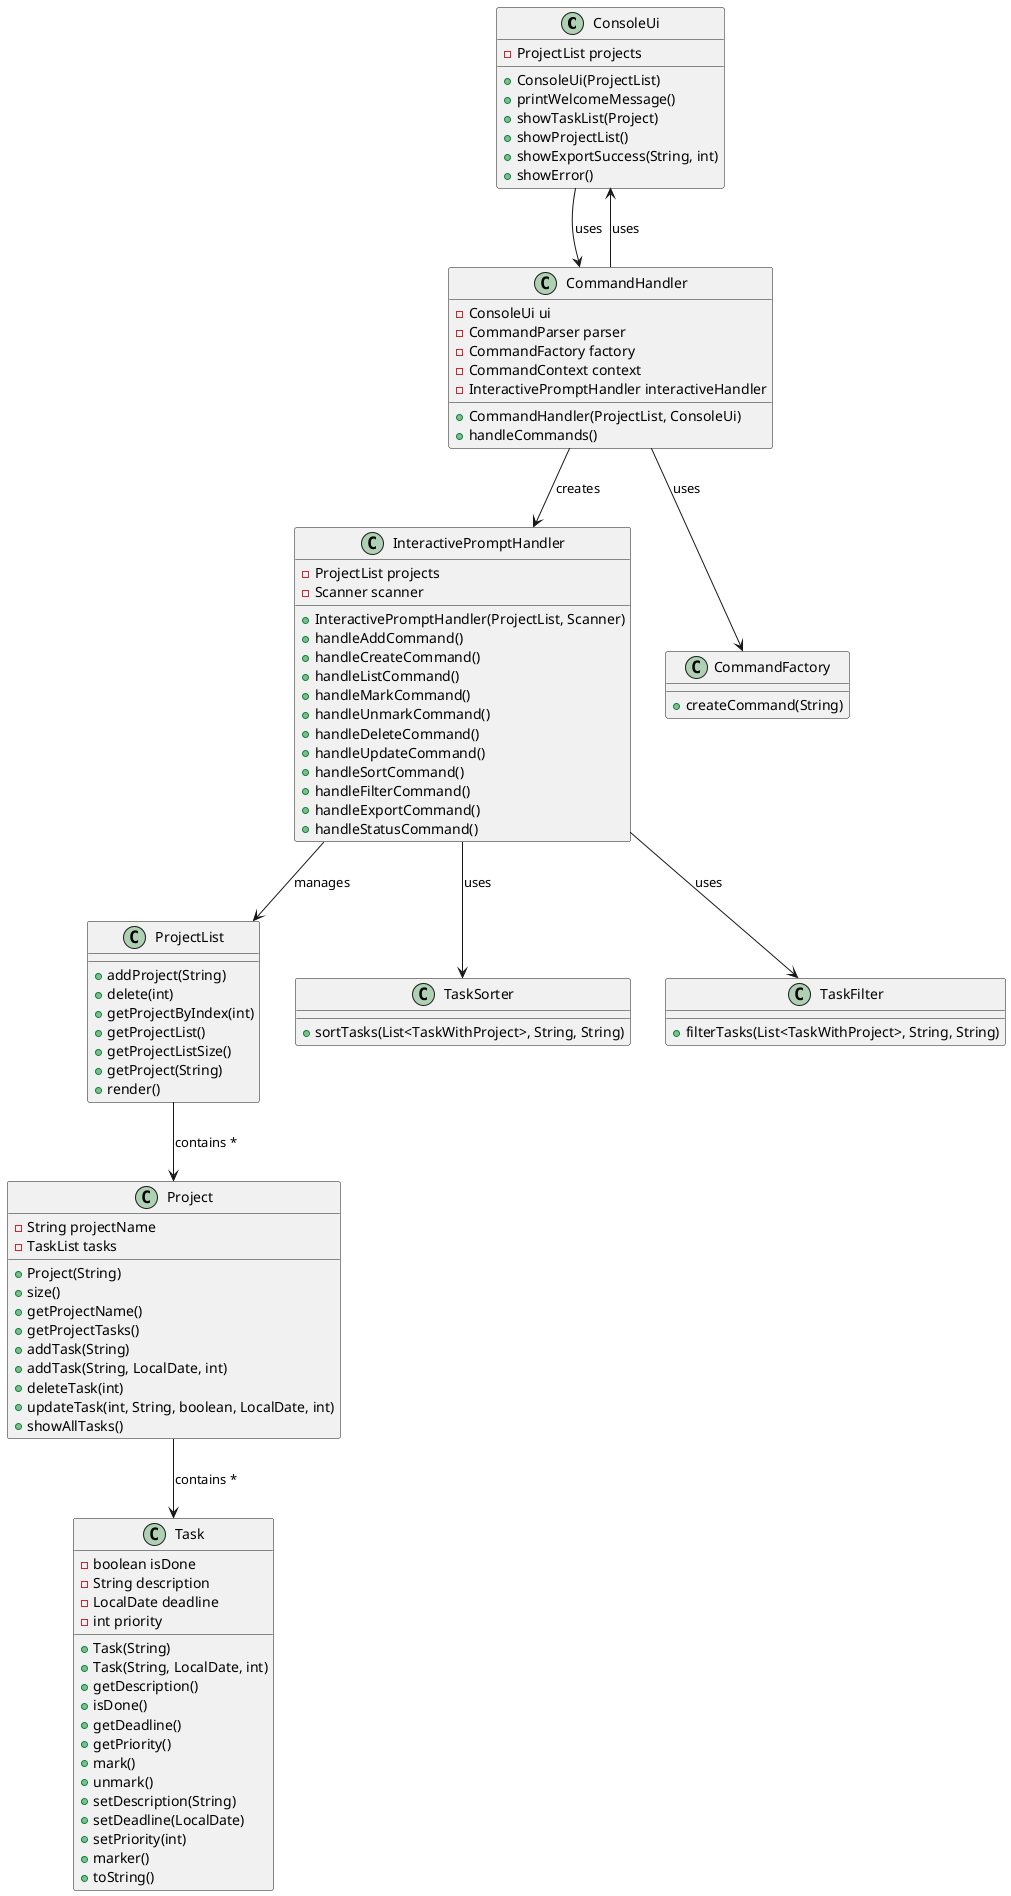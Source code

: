 @startuml Architecture Diagram

class ConsoleUi {
    -ProjectList projects
    +ConsoleUi(ProjectList)
    +printWelcomeMessage()
    +showTaskList(Project)
    +showProjectList()
    +showExportSuccess(String, int)
    +showError()
}

class CommandHandler {
    -ConsoleUi ui
    -CommandParser parser
    -CommandFactory factory
    -CommandContext context
    -InteractivePromptHandler interactiveHandler
    +CommandHandler(ProjectList, ConsoleUi)
    +handleCommands()
}

class InteractivePromptHandler {
    -ProjectList projects
    -Scanner scanner
    +InteractivePromptHandler(ProjectList, Scanner)
    +handleAddCommand()
    +handleCreateCommand()
    +handleListCommand()
    +handleMarkCommand()
    +handleUnmarkCommand()
    +handleDeleteCommand()
    +handleUpdateCommand()
    +handleSortCommand()
    +handleFilterCommand()
    +handleExportCommand()
    +handleStatusCommand()
}

class CommandFactory {
    +createCommand(String)
}

class ProjectList {
    +addProject(String)
    +delete(int)
    +getProjectByIndex(int)
    +getProjectList()
    +getProjectListSize()
    +getProject(String)
    +render()
}

class Project {
    -String projectName
    -TaskList tasks
    +Project(String)
    +size()
    +getProjectName()
    +getProjectTasks()
    +addTask(String)
    +addTask(String, LocalDate, int)
    +deleteTask(int)
    +updateTask(int, String, boolean, LocalDate, int)
    +showAllTasks()
}

class Task {
    -boolean isDone
    -String description
    -LocalDate deadline
    -int priority
    +Task(String)
    +Task(String, LocalDate, int)
    +getDescription()
    +isDone()
    +getDeadline()
    +getPriority()
    +mark()
    +unmark()
    +setDescription(String)
    +setDeadline(LocalDate)
    +setPriority(int)
    +marker()
    +toString()
}

class TaskSorter {
    +sortTasks(List<TaskWithProject>, String, String)
}

class TaskFilter {
    +filterTasks(List<TaskWithProject>, String, String)
}

ConsoleUi --> CommandHandler : uses
CommandHandler --> InteractivePromptHandler : creates
CommandHandler --> CommandFactory : uses
CommandHandler --> ConsoleUi : uses
InteractivePromptHandler --> ProjectList : manages
InteractivePromptHandler --> TaskSorter : uses
InteractivePromptHandler --> TaskFilter : uses
ProjectList --> Project : contains *
Project --> Task : contains *
@enduml